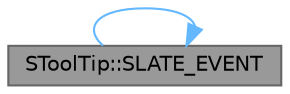 digraph "SToolTip::SLATE_EVENT"
{
 // INTERACTIVE_SVG=YES
 // LATEX_PDF_SIZE
  bgcolor="transparent";
  edge [fontname=Helvetica,fontsize=10,labelfontname=Helvetica,labelfontsize=10];
  node [fontname=Helvetica,fontsize=10,shape=box,height=0.2,width=0.4];
  rankdir="RL";
  Node1 [id="Node000001",label="SToolTip::SLATE_EVENT",height=0.2,width=0.4,color="gray40", fillcolor="grey60", style="filled", fontcolor="black",tooltip="Hook to modify or override the desired location (in screen space) for interactive tooltip windows."];
  Node1 -> Node1 [id="edge1_Node000001_Node000001",dir="back",color="steelblue1",style="solid",tooltip=" "];
}
